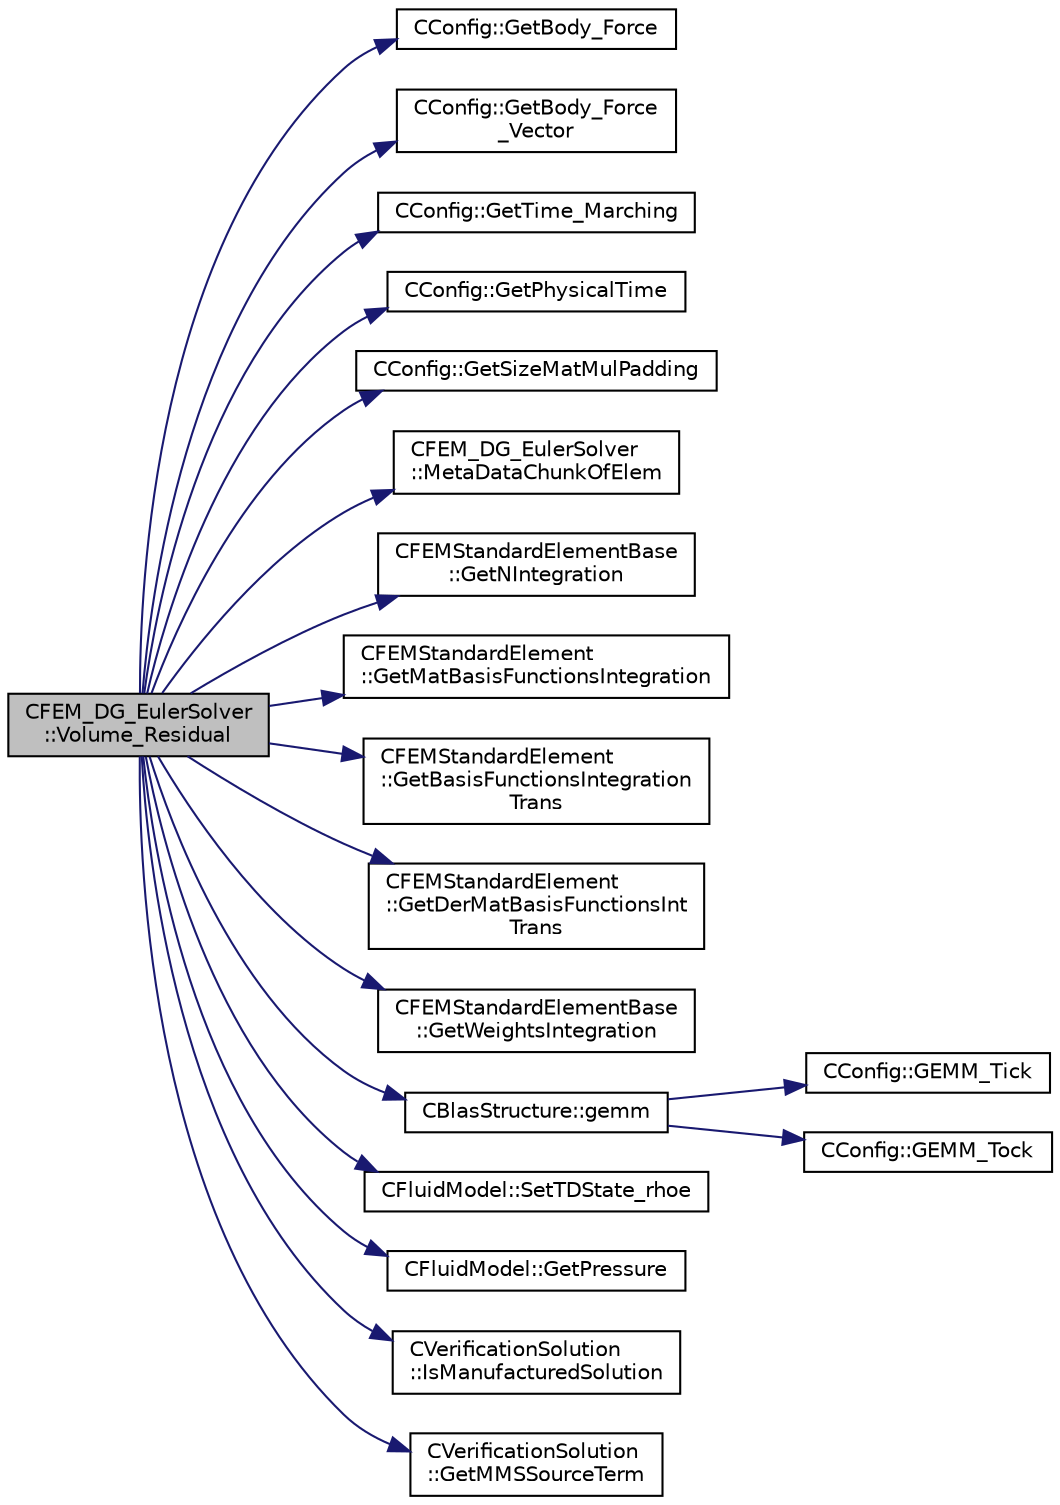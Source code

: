 digraph "CFEM_DG_EulerSolver::Volume_Residual"
{
  edge [fontname="Helvetica",fontsize="10",labelfontname="Helvetica",labelfontsize="10"];
  node [fontname="Helvetica",fontsize="10",shape=record];
  rankdir="LR";
  Node1768 [label="CFEM_DG_EulerSolver\l::Volume_Residual",height=0.2,width=0.4,color="black", fillcolor="grey75", style="filled", fontcolor="black"];
  Node1768 -> Node1769 [color="midnightblue",fontsize="10",style="solid",fontname="Helvetica"];
  Node1769 [label="CConfig::GetBody_Force",height=0.2,width=0.4,color="black", fillcolor="white", style="filled",URL="$class_c_config.html#a9af4200d2cd764653d2707da4acc7847",tooltip="Get information about the body force. "];
  Node1768 -> Node1770 [color="midnightblue",fontsize="10",style="solid",fontname="Helvetica"];
  Node1770 [label="CConfig::GetBody_Force\l_Vector",height=0.2,width=0.4,color="black", fillcolor="white", style="filled",URL="$class_c_config.html#aa6f6ce87c87183da706c9e5521c1b812",tooltip="Get a pointer to the body force vector. "];
  Node1768 -> Node1771 [color="midnightblue",fontsize="10",style="solid",fontname="Helvetica"];
  Node1771 [label="CConfig::GetTime_Marching",height=0.2,width=0.4,color="black", fillcolor="white", style="filled",URL="$class_c_config.html#a864d499ce740184803607801c47abda7",tooltip="Provides information about the time integration, and change the write in the output files information..."];
  Node1768 -> Node1772 [color="midnightblue",fontsize="10",style="solid",fontname="Helvetica"];
  Node1772 [label="CConfig::GetPhysicalTime",height=0.2,width=0.4,color="black", fillcolor="white", style="filled",URL="$class_c_config.html#a4d6b8796bf9552840a48d50c3b0d19b6",tooltip="Get the current physical time. "];
  Node1768 -> Node1773 [color="midnightblue",fontsize="10",style="solid",fontname="Helvetica"];
  Node1773 [label="CConfig::GetSizeMatMulPadding",height=0.2,width=0.4,color="black", fillcolor="white", style="filled",URL="$class_c_config.html#aea5478f0851e4cb4d11c262fb6c6e8c4",tooltip="Function to make available the matrix size in vectorization in order to optimize the gemm performance..."];
  Node1768 -> Node1774 [color="midnightblue",fontsize="10",style="solid",fontname="Helvetica"];
  Node1774 [label="CFEM_DG_EulerSolver\l::MetaDataChunkOfElem",height=0.2,width=0.4,color="black", fillcolor="white", style="filled",URL="$class_c_f_e_m___d_g___euler_solver.html#ad358fa06c0e5b2762ad3258eb2c677e2",tooltip="Template function, which determines some meta data for the chunk of elements/faces that must be treat..."];
  Node1768 -> Node1775 [color="midnightblue",fontsize="10",style="solid",fontname="Helvetica"];
  Node1775 [label="CFEMStandardElementBase\l::GetNIntegration",height=0.2,width=0.4,color="black", fillcolor="white", style="filled",URL="$class_c_f_e_m_standard_element_base.html#aa5ad06a05a1d7b66bccca65521168a3b",tooltip="Function, which makes available the number of integration points for this standard element..."];
  Node1768 -> Node1776 [color="midnightblue",fontsize="10",style="solid",fontname="Helvetica"];
  Node1776 [label="CFEMStandardElement\l::GetMatBasisFunctionsIntegration",height=0.2,width=0.4,color="black", fillcolor="white", style="filled",URL="$class_c_f_e_m_standard_element.html#a6fbf928e9b9fa2fd9dab46309e0ed6b6",tooltip="Function, which makes available the matrix storage of the basis functions in the integration points..."];
  Node1768 -> Node1777 [color="midnightblue",fontsize="10",style="solid",fontname="Helvetica"];
  Node1777 [label="CFEMStandardElement\l::GetBasisFunctionsIntegration\lTrans",height=0.2,width=0.4,color="black", fillcolor="white", style="filled",URL="$class_c_f_e_m_standard_element.html#a0d8111ae54b825086ea24a9241a361f1",tooltip="Function, which makes available the transpose of the basis functions in the integration points..."];
  Node1768 -> Node1778 [color="midnightblue",fontsize="10",style="solid",fontname="Helvetica"];
  Node1778 [label="CFEMStandardElement\l::GetDerMatBasisFunctionsInt\lTrans",height=0.2,width=0.4,color="black", fillcolor="white", style="filled",URL="$class_c_f_e_m_standard_element.html#a0889b7c7bd8849913fabb2b4053c4b7d",tooltip="Function, which makes available the transpose matrix of the derivative of the basis functions in the ..."];
  Node1768 -> Node1779 [color="midnightblue",fontsize="10",style="solid",fontname="Helvetica"];
  Node1779 [label="CFEMStandardElementBase\l::GetWeightsIntegration",height=0.2,width=0.4,color="black", fillcolor="white", style="filled",URL="$class_c_f_e_m_standard_element_base.html#abf33578c3a19de596dc704d3d4d00039",tooltip="Function, which makes available the weights in the integration points. "];
  Node1768 -> Node1780 [color="midnightblue",fontsize="10",style="solid",fontname="Helvetica"];
  Node1780 [label="CBlasStructure::gemm",height=0.2,width=0.4,color="black", fillcolor="white", style="filled",URL="$class_c_blas_structure.html#a40a585307895af828a7f51cd0ccbf81d",tooltip="Function, which carries out a dense matrix product. It is a limited version of the BLAS gemm function..."];
  Node1780 -> Node1781 [color="midnightblue",fontsize="10",style="solid",fontname="Helvetica"];
  Node1781 [label="CConfig::GEMM_Tick",height=0.2,width=0.4,color="black", fillcolor="white", style="filled",URL="$class_c_config.html#a2628e094b67a6d5cb410710aa00fa69b",tooltip="Start the timer for profiling subroutines. "];
  Node1780 -> Node1782 [color="midnightblue",fontsize="10",style="solid",fontname="Helvetica"];
  Node1782 [label="CConfig::GEMM_Tock",height=0.2,width=0.4,color="black", fillcolor="white", style="filled",URL="$class_c_config.html#ae8d24548bd977c6a76e06ed9814418bb",tooltip="Stop the timer for the GEMM profiling and store results. "];
  Node1768 -> Node1783 [color="midnightblue",fontsize="10",style="solid",fontname="Helvetica"];
  Node1783 [label="CFluidModel::SetTDState_rhoe",height=0.2,width=0.4,color="black", fillcolor="white", style="filled",URL="$class_c_fluid_model.html#a90fdefd3a55d97d55d5211988c9a7ab1",tooltip="virtual member that would be different for each gas model implemented "];
  Node1768 -> Node1784 [color="midnightblue",fontsize="10",style="solid",fontname="Helvetica"];
  Node1784 [label="CFluidModel::GetPressure",height=0.2,width=0.4,color="black", fillcolor="white", style="filled",URL="$class_c_fluid_model.html#a169d9e9a0c7f8b5d35642940c62c4ecb",tooltip="Get fluid pressure. "];
  Node1768 -> Node1785 [color="midnightblue",fontsize="10",style="solid",fontname="Helvetica"];
  Node1785 [label="CVerificationSolution\l::IsManufacturedSolution",height=0.2,width=0.4,color="black", fillcolor="white", style="filled",URL="$class_c_verification_solution.html#ae5a41206f55ba338ba300537b46827ba",tooltip="Whether or not this verification solution is a manufactured solution. "];
  Node1768 -> Node1786 [color="midnightblue",fontsize="10",style="solid",fontname="Helvetica"];
  Node1786 [label="CVerificationSolution\l::GetMMSSourceTerm",height=0.2,width=0.4,color="black", fillcolor="white", style="filled",URL="$class_c_verification_solution.html#ac9d8e5f8800e95f9b5831b4ff8c6c27d",tooltip="Get the source term for the manufactured solution (MMS). "];
}
